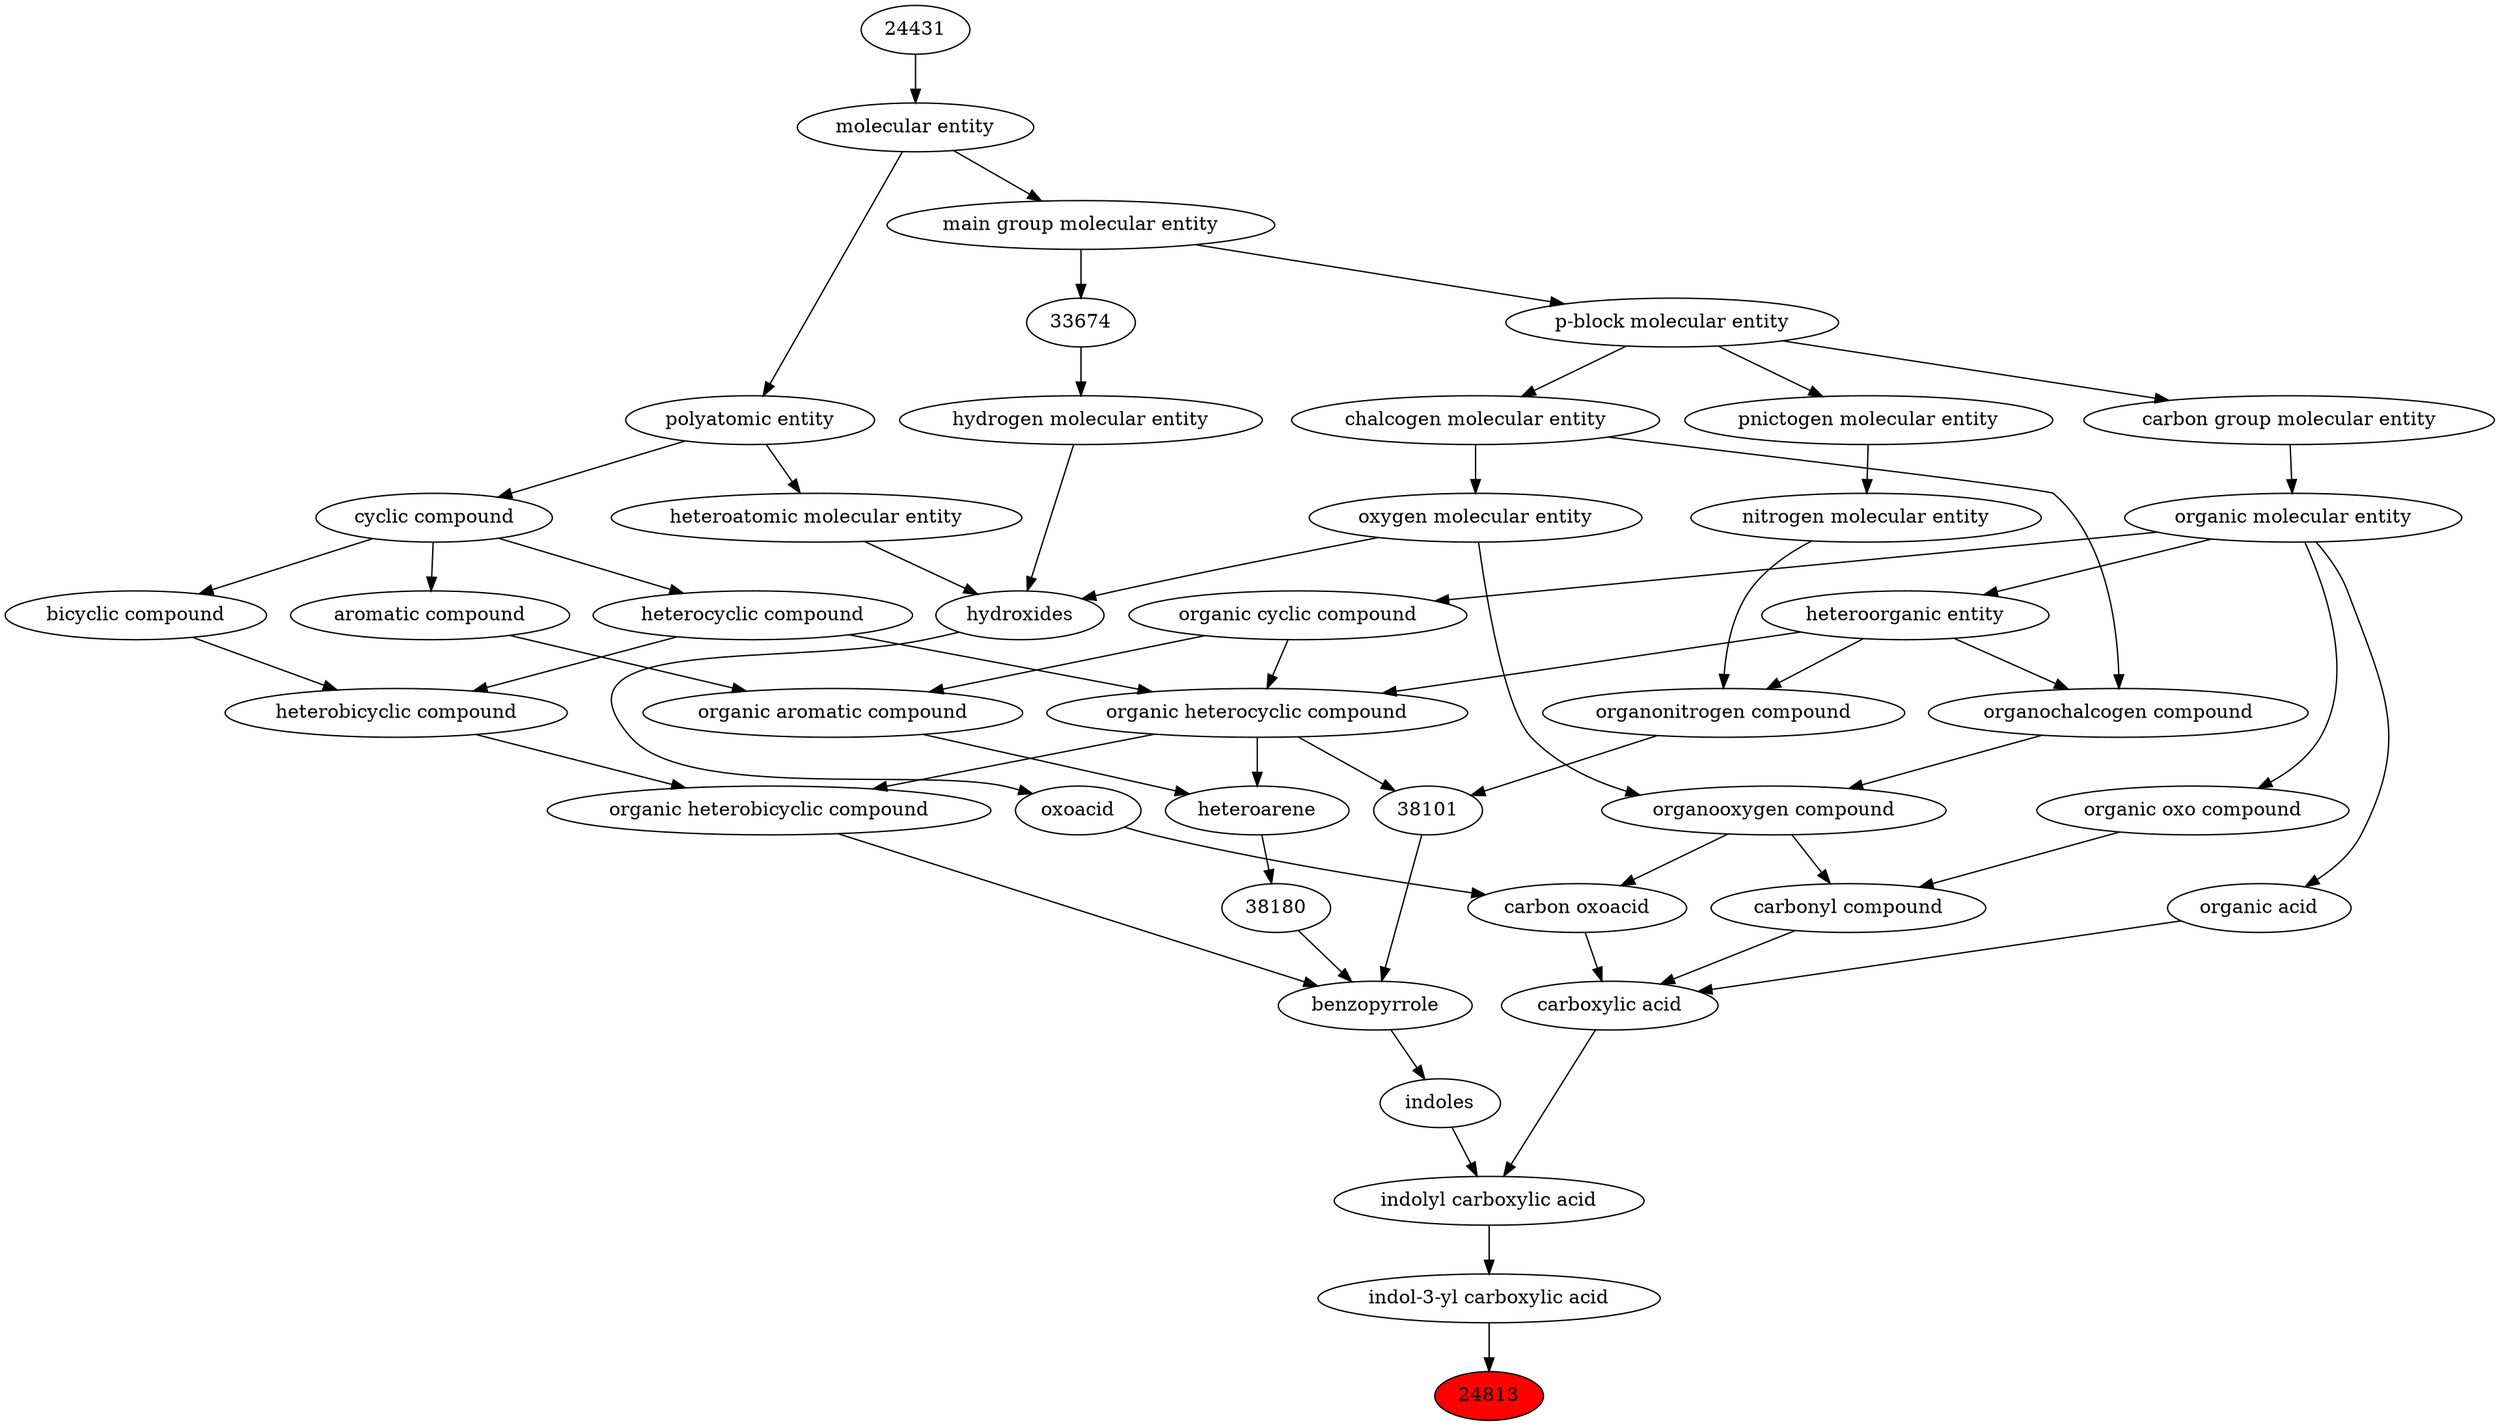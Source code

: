 digraph tree{ 
24813 [label="24813" fillcolor=red style=filled]
24810 -> 24813
24810 [label="indol-3-yl carboxylic acid"]
46867 -> 24810
46867 [label="indolyl carboxylic acid"]
24828 -> 46867
33575 -> 46867
24828 [label="indoles"]
22728 -> 24828
33575 [label="carboxylic acid"]
36586 -> 33575
35605 -> 33575
64709 -> 33575
22728 [label="benzopyrrole"]
27171 -> 22728
38101 -> 22728
38180 -> 22728
36586 [label="carbonyl compound"]
36587 -> 36586
36963 -> 36586
35605 [label="carbon oxoacid"]
24833 -> 35605
36963 -> 35605
64709 [label="organic acid"]
50860 -> 64709
27171 [label="organic heterobicyclic compound"]
33672 -> 27171
24532 -> 27171
38101 [label="38101"]
24532 -> 38101
35352 -> 38101
38180 [label="38180"]
33833 -> 38180
36587 [label="organic oxo compound"]
50860 -> 36587
36963 [label="organooxygen compound"]
36962 -> 36963
25806 -> 36963
24833 [label="oxoacid"]
24651 -> 24833
50860 [label="organic molecular entity"]
33582 -> 50860
33672 [label="heterobicyclic compound"]
33636 -> 33672
5686 -> 33672
24532 [label="organic heterocyclic compound"]
33285 -> 24532
33832 -> 24532
5686 -> 24532
35352 [label="organonitrogen compound"]
51143 -> 35352
33285 -> 35352
33833 [label="heteroarene"]
33659 -> 33833
24532 -> 33833
36962 [label="organochalcogen compound"]
33285 -> 36962
33304 -> 36962
25806 [label="oxygen molecular entity"]
33304 -> 25806
24651 [label="hydroxides"]
25806 -> 24651
33608 -> 24651
37577 -> 24651
33582 [label="carbon group molecular entity"]
33675 -> 33582
33636 [label="bicyclic compound"]
33595 -> 33636
5686 [label="heterocyclic compound"]
33595 -> 5686
33285 [label="heteroorganic entity"]
50860 -> 33285
33832 [label="organic cyclic compound"]
50860 -> 33832
51143 [label="nitrogen molecular entity"]
33302 -> 51143
33659 [label="organic aromatic compound"]
33832 -> 33659
33655 -> 33659
33304 [label="chalcogen molecular entity"]
33675 -> 33304
33608 [label="hydrogen molecular entity"]
33674 -> 33608
37577 [label="heteroatomic molecular entity"]
36357 -> 37577
33675 [label="p-block molecular entity"]
33579 -> 33675
33595 [label="cyclic compound"]
36357 -> 33595
33302 [label="pnictogen molecular entity"]
33675 -> 33302
33655 [label="aromatic compound"]
33595 -> 33655
33674 [label="33674"]
33579 -> 33674
36357 [label="polyatomic entity"]
23367 -> 36357
33579 [label="main group molecular entity"]
23367 -> 33579
23367 [label="molecular entity"]
24431 -> 23367
24431 [label="24431"]
}